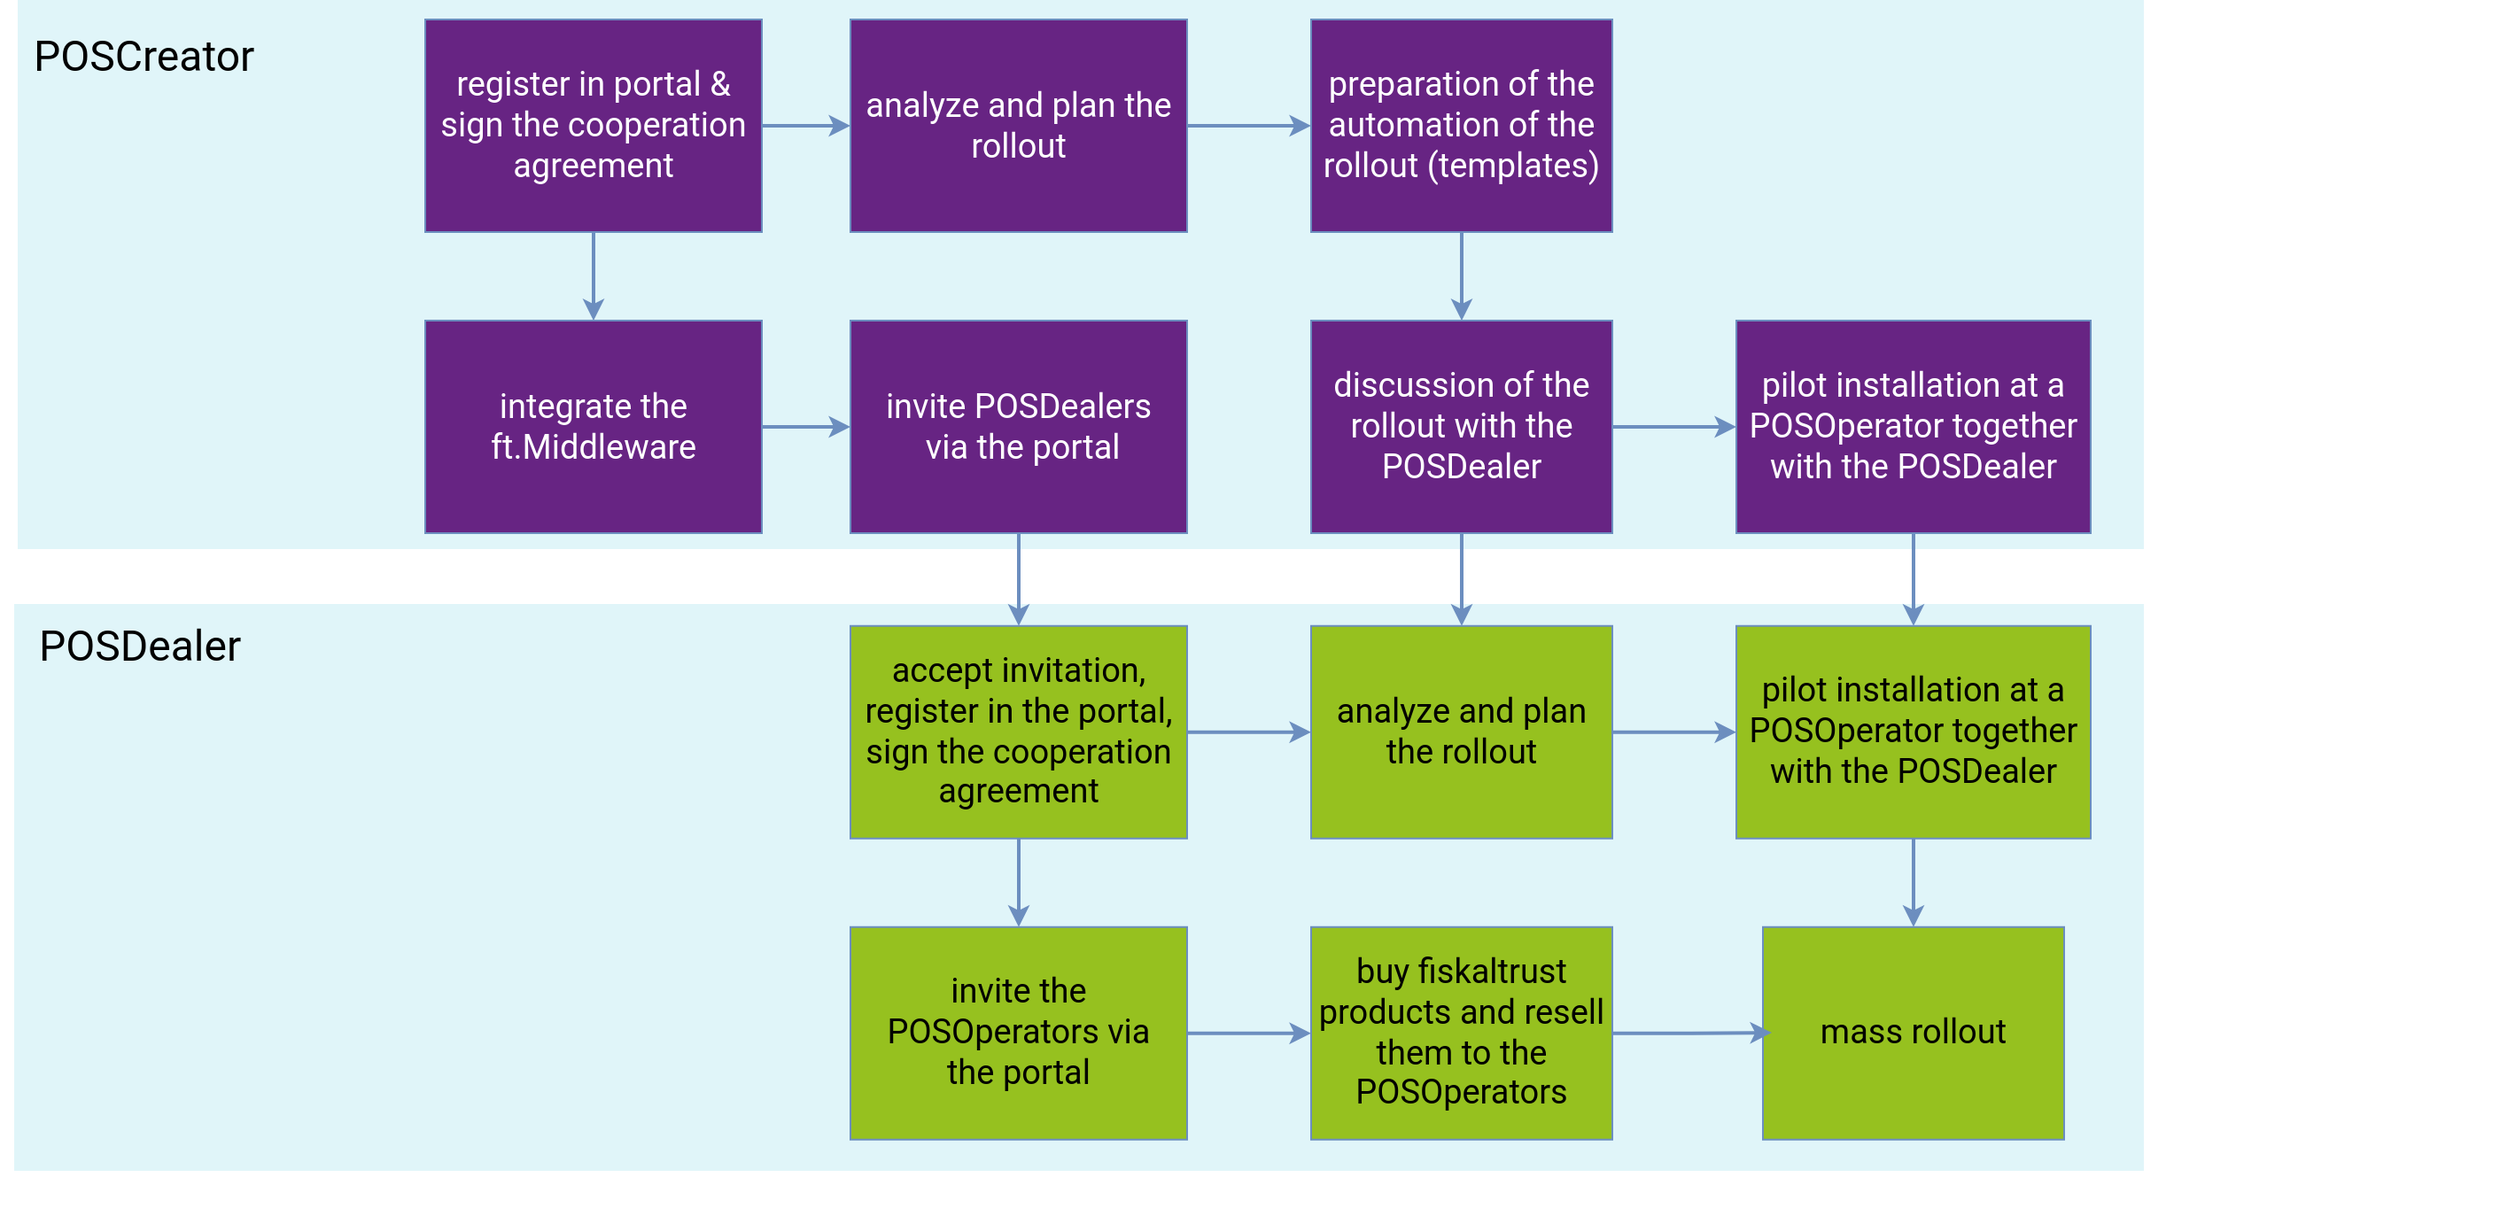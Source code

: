 <mxfile version="13.9.9" type="device"><diagram id="Iw5pZHYPlJWXZ39yE20U" name="Page-1"><mxGraphModel dx="1106" dy="1181" grid="1" gridSize="10" guides="1" tooltips="1" connect="1" arrows="1" fold="1" page="0" pageScale="1" pageWidth="827" pageHeight="1169" math="0" shadow="0"><root><mxCell id="0"/><mxCell id="1" parent="0"/><mxCell id="CatUvQff9bPDwD3BzPvU-1" value="" style="group" parent="1" vertex="1" connectable="0"><mxGeometry x="160" y="-21" width="1400" height="170" as="geometry"/></mxCell><mxCell id="CatUvQff9bPDwD3BzPvU-2" value="" style="strokeColor=none;opacity=30;fillColor=#99dceb;" parent="CatUvQff9bPDwD3BzPvU-1" vertex="1"><mxGeometry y="-140" width="1200" height="310" as="geometry"/></mxCell><mxCell id="CatUvQff9bPDwD3BzPvU-3" value="" style="group;align=left;" parent="1" vertex="1" connectable="0"><mxGeometry x="150" y="180" width="1408" height="340" as="geometry"/></mxCell><mxCell id="CatUvQff9bPDwD3BzPvU-4" value="" style="strokeColor=none;opacity=30;fillColor=#99dceb;" parent="CatUvQff9bPDwD3BzPvU-3" vertex="1"><mxGeometry x="8" width="1202" height="320" as="geometry"/></mxCell><mxCell id="CatUvQff9bPDwD3BzPvU-5" value="&lt;p&gt;&lt;font face=&quot;Roboto&quot; style=&quot;font-size: 24px&quot;&gt;POSDealer&lt;/font&gt;&lt;/p&gt;" style="text;html=1;strokeColor=none;fillColor=none;align=left;verticalAlign=middle;whiteSpace=wrap;rounded=0;" parent="CatUvQff9bPDwD3BzPvU-3" vertex="1"><mxGeometry x="20" y="12.377" width="270" height="23.636" as="geometry"/></mxCell><mxCell id="CatUvQff9bPDwD3BzPvU-6" value="&lt;font face=&quot;Roboto&quot; data-font-src=&quot;https://fonts.googleapis.com/css?family=Roboto&quot; style=&quot;font-size: 19px&quot;&gt;accept invitation, register in the portal, sign the cooperation agreement&lt;/font&gt;" style="rounded=0;whiteSpace=wrap;html=1;strokeColor=#6c8ebf;fillColor=#96C11F;" parent="CatUvQff9bPDwD3BzPvU-3" vertex="1"><mxGeometry x="480" y="12.38" width="190" height="120" as="geometry"/></mxCell><mxCell id="CatUvQff9bPDwD3BzPvU-7" value="&lt;font face=&quot;Roboto&quot;&gt;&lt;span style=&quot;font-size: 19px&quot;&gt;invite the POSOperators via &lt;br&gt;the portal&lt;/span&gt;&lt;/font&gt;" style="rounded=0;whiteSpace=wrap;html=1;strokeColor=#6c8ebf;fillColor=#96C11F;" parent="CatUvQff9bPDwD3BzPvU-3" vertex="1"><mxGeometry x="480" y="182.38" width="190" height="120" as="geometry"/></mxCell><mxCell id="CatUvQff9bPDwD3BzPvU-8" value="" style="edgeStyle=orthogonalEdgeStyle;rounded=0;orthogonalLoop=1;jettySize=auto;html=1;fillColor=#dae8fc;strokeColor=#6c8ebf;strokeWidth=2;" parent="CatUvQff9bPDwD3BzPvU-3" source="CatUvQff9bPDwD3BzPvU-6" target="CatUvQff9bPDwD3BzPvU-7" edge="1"><mxGeometry relative="1" as="geometry"/></mxCell><mxCell id="CatUvQff9bPDwD3BzPvU-9" value="&lt;span style=&quot;font-family: &amp;#34;roboto&amp;#34; ; font-size: 19px&quot;&gt;analyze and plan the rollout&lt;/span&gt;" style="rounded=0;whiteSpace=wrap;html=1;strokeColor=#6c8ebf;fillColor=#96C11F;" parent="CatUvQff9bPDwD3BzPvU-3" vertex="1"><mxGeometry x="740" y="12.38" width="170" height="120" as="geometry"/></mxCell><mxCell id="CatUvQff9bPDwD3BzPvU-10" value="" style="edgeStyle=orthogonalEdgeStyle;rounded=0;orthogonalLoop=1;jettySize=auto;html=1;fillColor=#dae8fc;strokeColor=#6c8ebf;exitX=1;exitY=0.5;exitDx=0;exitDy=0;entryX=0;entryY=0.5;entryDx=0;entryDy=0;strokeWidth=2;" parent="CatUvQff9bPDwD3BzPvU-3" source="CatUvQff9bPDwD3BzPvU-6" target="CatUvQff9bPDwD3BzPvU-9" edge="1"><mxGeometry relative="1" as="geometry"><mxPoint x="670" y="252.38" as="sourcePoint"/><mxPoint x="710" y="252.38" as="targetPoint"/></mxGeometry></mxCell><mxCell id="CatUvQff9bPDwD3BzPvU-11" value="&lt;font face=&quot;Roboto&quot;&gt;&lt;span style=&quot;font-size: 19px&quot;&gt;buy fiskaltrust products and resell them to the POSOperators&lt;/span&gt;&lt;/font&gt;" style="rounded=0;whiteSpace=wrap;html=1;strokeColor=#6c8ebf;fillColor=#96C11F;" parent="CatUvQff9bPDwD3BzPvU-3" vertex="1"><mxGeometry x="740" y="182.38" width="170" height="120" as="geometry"/></mxCell><mxCell id="CatUvQff9bPDwD3BzPvU-12" value="" style="edgeStyle=orthogonalEdgeStyle;rounded=0;orthogonalLoop=1;jettySize=auto;html=1;fillColor=#dae8fc;strokeColor=#6c8ebf;strokeWidth=2;" parent="CatUvQff9bPDwD3BzPvU-3" source="CatUvQff9bPDwD3BzPvU-7" target="CatUvQff9bPDwD3BzPvU-11" edge="1"><mxGeometry relative="1" as="geometry"><mxPoint x="700" y="242.38" as="targetPoint"/></mxGeometry></mxCell><mxCell id="CatUvQff9bPDwD3BzPvU-13" value="&lt;font face=&quot;Roboto&quot;&gt;&lt;span style=&quot;font-size: 19px&quot;&gt;pilot installation at a POSOperator together with the POSDealer&lt;/span&gt;&lt;/font&gt;" style="rounded=0;whiteSpace=wrap;html=1;strokeColor=#6c8ebf;fillColor=#96C11F;" parent="CatUvQff9bPDwD3BzPvU-3" vertex="1"><mxGeometry x="980" y="12.38" width="200" height="120" as="geometry"/></mxCell><mxCell id="CatUvQff9bPDwD3BzPvU-14" value="" style="edgeStyle=orthogonalEdgeStyle;rounded=0;orthogonalLoop=1;jettySize=auto;html=1;fillColor=#dae8fc;strokeColor=#6c8ebf;exitX=1;exitY=0.5;exitDx=0;exitDy=0;strokeWidth=2;" parent="CatUvQff9bPDwD3BzPvU-3" source="CatUvQff9bPDwD3BzPvU-9" target="CatUvQff9bPDwD3BzPvU-13" edge="1"><mxGeometry relative="1" as="geometry"><mxPoint x="430" y="82.38" as="sourcePoint"/><mxPoint x="510" y="82.38" as="targetPoint"/></mxGeometry></mxCell><mxCell id="CatUvQff9bPDwD3BzPvU-15" value="&lt;font face=&quot;Roboto&quot;&gt;&lt;span style=&quot;font-size: 19px&quot;&gt;mass rollout&lt;/span&gt;&lt;/font&gt;" style="rounded=0;whiteSpace=wrap;html=1;strokeColor=#6c8ebf;fillColor=#96C11F;" parent="CatUvQff9bPDwD3BzPvU-3" vertex="1"><mxGeometry x="995" y="182.38" width="170" height="120" as="geometry"/></mxCell><mxCell id="CatUvQff9bPDwD3BzPvU-16" value="" style="edgeStyle=orthogonalEdgeStyle;rounded=0;orthogonalLoop=1;jettySize=auto;html=1;fillColor=#dae8fc;strokeColor=#6c8ebf;entryX=0.5;entryY=0;entryDx=0;entryDy=0;strokeWidth=2;" parent="CatUvQff9bPDwD3BzPvU-3" source="CatUvQff9bPDwD3BzPvU-13" target="CatUvQff9bPDwD3BzPvU-15" edge="1"><mxGeometry relative="1" as="geometry"><mxPoint x="680" y="82.38" as="sourcePoint"/><mxPoint x="750" y="82.38" as="targetPoint"/></mxGeometry></mxCell><mxCell id="CatUvQff9bPDwD3BzPvU-17" value="" style="edgeStyle=orthogonalEdgeStyle;rounded=0;orthogonalLoop=1;jettySize=auto;html=1;fillColor=#dae8fc;strokeColor=#6c8ebf;exitX=1;exitY=0.5;exitDx=0;exitDy=0;strokeWidth=2;" parent="CatUvQff9bPDwD3BzPvU-3" source="CatUvQff9bPDwD3BzPvU-11" edge="1"><mxGeometry relative="1" as="geometry"><mxPoint x="670" y="252.38" as="sourcePoint"/><mxPoint x="1000" y="242" as="targetPoint"/></mxGeometry></mxCell><mxCell id="CatUvQff9bPDwD3BzPvU-18" value="" style="edgeStyle=orthogonalEdgeStyle;rounded=0;orthogonalLoop=1;jettySize=auto;html=1;fillColor=#dae8fc;strokeColor=#6c8ebf;strokeWidth=2;" parent="1" source="CatUvQff9bPDwD3BzPvU-19" target="CatUvQff9bPDwD3BzPvU-21" edge="1"><mxGeometry relative="1" as="geometry"/></mxCell><mxCell id="CatUvQff9bPDwD3BzPvU-19" value="&lt;font face=&quot;Roboto&quot; data-font-src=&quot;https://fonts.googleapis.com/css?family=Roboto&quot; style=&quot;font-size: 19px&quot;&gt;register in portal &amp;amp; sign the cooperation agreement&lt;/font&gt;" style="rounded=0;whiteSpace=wrap;html=1;strokeColor=#6c8ebf;fillColor=#672483;fontColor=#FFFFFF;" parent="1" vertex="1"><mxGeometry x="390" y="-150" width="190" height="120" as="geometry"/></mxCell><mxCell id="CatUvQff9bPDwD3BzPvU-20" value="" style="edgeStyle=orthogonalEdgeStyle;rounded=0;orthogonalLoop=1;jettySize=auto;html=1;fillColor=#dae8fc;strokeColor=#6c8ebf;strokeWidth=2;entryX=0.5;entryY=0;entryDx=0;entryDy=0;exitX=0.5;exitY=1;exitDx=0;exitDy=0;" parent="1" source="CatUvQff9bPDwD3BzPvU-24" target="CatUvQff9bPDwD3BzPvU-6" edge="1"><mxGeometry relative="1" as="geometry"><mxPoint x="610" y="80" as="targetPoint"/></mxGeometry></mxCell><mxCell id="CatUvQff9bPDwD3BzPvU-21" value="&lt;font face=&quot;Roboto&quot; style=&quot;font-size: 19px&quot;&gt;integrate the ft.Middleware&lt;/font&gt;" style="rounded=0;whiteSpace=wrap;html=1;strokeColor=#6c8ebf;fontColor=#FFFFFF;fillColor=#672483;" parent="1" vertex="1"><mxGeometry x="390" y="20" width="190" height="120" as="geometry"/></mxCell><mxCell id="CatUvQff9bPDwD3BzPvU-22" value="&lt;font face=&quot;Roboto&quot; style=&quot;font-size: 19px&quot;&gt;analyze and plan the rollout&lt;/font&gt;" style="rounded=0;whiteSpace=wrap;html=1;strokeColor=#6c8ebf;fontColor=#FFFFFF;fillColor=#672483;" parent="1" vertex="1"><mxGeometry x="630" y="-150" width="190" height="120" as="geometry"/></mxCell><mxCell id="CatUvQff9bPDwD3BzPvU-23" value="" style="edgeStyle=orthogonalEdgeStyle;rounded=0;orthogonalLoop=1;jettySize=auto;html=1;fillColor=#dae8fc;strokeColor=#6c8ebf;exitX=1;exitY=0.5;exitDx=0;exitDy=0;entryX=0;entryY=0.5;entryDx=0;entryDy=0;strokeWidth=2;" parent="1" source="CatUvQff9bPDwD3BzPvU-19" target="CatUvQff9bPDwD3BzPvU-22" edge="1"><mxGeometry relative="1" as="geometry"><mxPoint x="580" y="90" as="sourcePoint"/><mxPoint x="620" y="90" as="targetPoint"/></mxGeometry></mxCell><mxCell id="CatUvQff9bPDwD3BzPvU-24" value="&lt;font face=&quot;Roboto&quot;&gt;&lt;span style=&quot;font-size: 19px&quot;&gt;invite POSDealers&lt;br&gt;&amp;nbsp;via the portal&lt;/span&gt;&lt;/font&gt;" style="rounded=0;whiteSpace=wrap;html=1;strokeColor=#6c8ebf;fontColor=#FFFFFF;fillColor=#672483;" parent="1" vertex="1"><mxGeometry x="630" y="20" width="190" height="120" as="geometry"/></mxCell><mxCell id="CatUvQff9bPDwD3BzPvU-25" value="&lt;font face=&quot;Roboto&quot;&gt;&lt;span style=&quot;font-size: 19px&quot;&gt;preparation of the automation of the rollout (templates)&lt;/span&gt;&lt;/font&gt;" style="rounded=0;whiteSpace=wrap;html=1;strokeColor=#6c8ebf;fontColor=#FFFFFF;fillColor=#672483;" parent="1" vertex="1"><mxGeometry x="890" y="-150" width="170" height="120" as="geometry"/></mxCell><mxCell id="CatUvQff9bPDwD3BzPvU-26" value="" style="edgeStyle=orthogonalEdgeStyle;rounded=0;orthogonalLoop=1;jettySize=auto;html=1;fillColor=#dae8fc;strokeColor=#6c8ebf;exitX=1;exitY=0.5;exitDx=0;exitDy=0;strokeWidth=2;" parent="1" source="CatUvQff9bPDwD3BzPvU-22" target="CatUvQff9bPDwD3BzPvU-25" edge="1"><mxGeometry relative="1" as="geometry"><mxPoint x="580" y="-80" as="sourcePoint"/><mxPoint x="660" y="-80" as="targetPoint"/></mxGeometry></mxCell><mxCell id="CatUvQff9bPDwD3BzPvU-27" value="&lt;font face=&quot;Roboto&quot;&gt;&lt;span style=&quot;font-size: 19px&quot;&gt;discussion of the rollout with the POSDealer&lt;/span&gt;&lt;/font&gt;" style="rounded=0;whiteSpace=wrap;html=1;strokeColor=#6c8ebf;fontColor=#FFFFFF;fillColor=#672483;" parent="1" vertex="1"><mxGeometry x="890" y="20" width="170" height="120" as="geometry"/></mxCell><mxCell id="CatUvQff9bPDwD3BzPvU-28" value="" style="edgeStyle=orthogonalEdgeStyle;rounded=0;orthogonalLoop=1;jettySize=auto;html=1;fillColor=#dae8fc;strokeColor=#6c8ebf;entryX=0.5;entryY=0;entryDx=0;entryDy=0;strokeWidth=2;" parent="1" source="CatUvQff9bPDwD3BzPvU-25" target="CatUvQff9bPDwD3BzPvU-27" edge="1"><mxGeometry relative="1" as="geometry"><mxPoint x="830" y="-80" as="sourcePoint"/><mxPoint x="900" y="-80" as="targetPoint"/></mxGeometry></mxCell><mxCell id="CatUvQff9bPDwD3BzPvU-29" value="&lt;font face=&quot;Roboto&quot;&gt;&lt;span style=&quot;font-size: 19px&quot;&gt;pilot installation at a POSOperator together with the POSDealer&lt;/span&gt;&lt;/font&gt;" style="rounded=0;whiteSpace=wrap;html=1;strokeColor=#6c8ebf;fontColor=#FFFFFF;fillColor=#672483;" parent="1" vertex="1"><mxGeometry x="1130" y="20" width="200" height="120" as="geometry"/></mxCell><mxCell id="CatUvQff9bPDwD3BzPvU-30" value="" style="edgeStyle=orthogonalEdgeStyle;rounded=0;orthogonalLoop=1;jettySize=auto;html=1;fillColor=#dae8fc;strokeColor=#6c8ebf;exitX=1;exitY=0.5;exitDx=0;exitDy=0;entryX=0;entryY=0.5;entryDx=0;entryDy=0;strokeWidth=2;" parent="1" source="CatUvQff9bPDwD3BzPvU-27" target="CatUvQff9bPDwD3BzPvU-29" edge="1"><mxGeometry relative="1" as="geometry"><mxPoint x="580" y="90" as="sourcePoint"/><mxPoint x="660" y="90" as="targetPoint"/></mxGeometry></mxCell><mxCell id="CatUvQff9bPDwD3BzPvU-31" value="&lt;p&gt;&lt;font face=&quot;Roboto&quot; style=&quot;font-size: 24px&quot;&gt;POSCreator&lt;/font&gt;&lt;/p&gt;" style="text;html=1;strokeColor=none;fillColor=none;align=left;verticalAlign=middle;whiteSpace=wrap;rounded=0;" parent="1" vertex="1"><mxGeometry x="167" y="-140" width="192" height="22" as="geometry"/></mxCell><mxCell id="CatUvQff9bPDwD3BzPvU-32" value="" style="edgeStyle=orthogonalEdgeStyle;rounded=0;orthogonalLoop=1;jettySize=auto;html=1;fillColor=#dae8fc;strokeColor=#6c8ebf;exitX=1;exitY=0.5;exitDx=0;exitDy=0;entryX=0;entryY=0.5;entryDx=0;entryDy=0;strokeWidth=2;" parent="1" source="CatUvQff9bPDwD3BzPvU-21" target="CatUvQff9bPDwD3BzPvU-24" edge="1"><mxGeometry relative="1" as="geometry"><mxPoint x="590" y="-80" as="sourcePoint"/><mxPoint x="640" y="-80" as="targetPoint"/></mxGeometry></mxCell><mxCell id="CatUvQff9bPDwD3BzPvU-33" value="" style="edgeStyle=orthogonalEdgeStyle;rounded=0;orthogonalLoop=1;jettySize=auto;html=1;fillColor=#dae8fc;strokeColor=#6c8ebf;strokeWidth=2;entryX=0.5;entryY=0;entryDx=0;entryDy=0;" parent="1" source="CatUvQff9bPDwD3BzPvU-27" target="CatUvQff9bPDwD3BzPvU-9" edge="1"><mxGeometry relative="1" as="geometry"><mxPoint x="735" y="202.38" as="targetPoint"/><mxPoint x="735" y="150" as="sourcePoint"/></mxGeometry></mxCell><mxCell id="CatUvQff9bPDwD3BzPvU-34" value="" style="edgeStyle=orthogonalEdgeStyle;rounded=0;orthogonalLoop=1;jettySize=auto;html=1;fillColor=#dae8fc;strokeColor=#6c8ebf;strokeWidth=2;entryX=0.5;entryY=0;entryDx=0;entryDy=0;exitX=0.5;exitY=1;exitDx=0;exitDy=0;" parent="1" source="CatUvQff9bPDwD3BzPvU-29" target="CatUvQff9bPDwD3BzPvU-13" edge="1"><mxGeometry relative="1" as="geometry"><mxPoint x="745" y="212.38" as="targetPoint"/><mxPoint x="745" y="160" as="sourcePoint"/></mxGeometry></mxCell></root></mxGraphModel></diagram></mxfile>